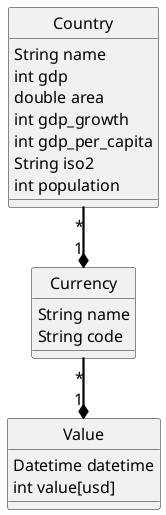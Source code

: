 @startuml

skinparam style strictuml
skinparam DefaultFontName Arial
skinparam DefaultFontSize 16
skinparam DefaultFontStyle bold
skinparam ArrowThickness 2.2
skinparam ArrowColor #black

Class Country
{
    String name
    int gdp
    double area
    int gdp_growth
    int gdp_per_capita
    String iso2
    int population
}

Class Currency
{
    String name
    String code
}

Class Value
{
    Datetime datetime
    int value[usd]
}

Country "*"--*"1" Currency
Currency "*"--*"1" Value
@enduml
